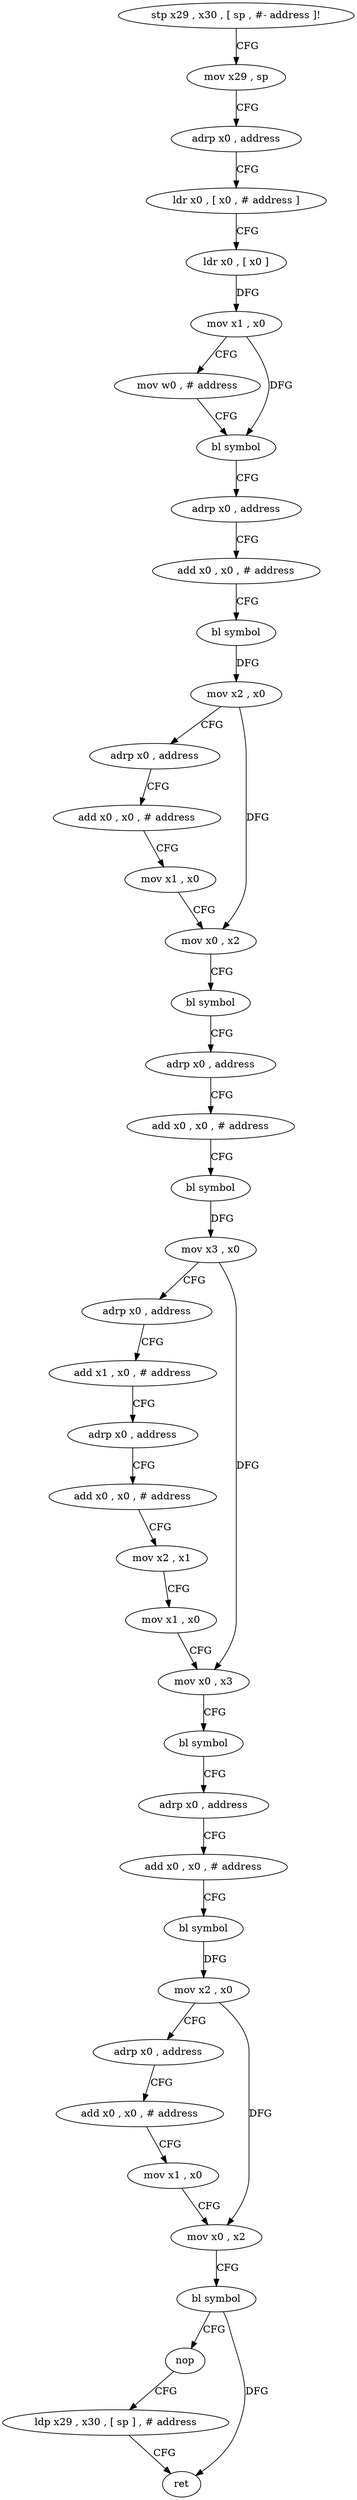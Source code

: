digraph "func" {
"403352" [label = "stp x29 , x30 , [ sp , #- address ]!" ]
"403356" [label = "mov x29 , sp" ]
"403360" [label = "adrp x0 , address" ]
"403364" [label = "ldr x0 , [ x0 , # address ]" ]
"403368" [label = "ldr x0 , [ x0 ]" ]
"403372" [label = "mov x1 , x0" ]
"403376" [label = "mov w0 , # address" ]
"403380" [label = "bl symbol" ]
"403384" [label = "adrp x0 , address" ]
"403388" [label = "add x0 , x0 , # address" ]
"403392" [label = "bl symbol" ]
"403396" [label = "mov x2 , x0" ]
"403400" [label = "adrp x0 , address" ]
"403404" [label = "add x0 , x0 , # address" ]
"403408" [label = "mov x1 , x0" ]
"403412" [label = "mov x0 , x2" ]
"403416" [label = "bl symbol" ]
"403420" [label = "adrp x0 , address" ]
"403424" [label = "add x0 , x0 , # address" ]
"403428" [label = "bl symbol" ]
"403432" [label = "mov x3 , x0" ]
"403436" [label = "adrp x0 , address" ]
"403440" [label = "add x1 , x0 , # address" ]
"403444" [label = "adrp x0 , address" ]
"403448" [label = "add x0 , x0 , # address" ]
"403452" [label = "mov x2 , x1" ]
"403456" [label = "mov x1 , x0" ]
"403460" [label = "mov x0 , x3" ]
"403464" [label = "bl symbol" ]
"403468" [label = "adrp x0 , address" ]
"403472" [label = "add x0 , x0 , # address" ]
"403476" [label = "bl symbol" ]
"403480" [label = "mov x2 , x0" ]
"403484" [label = "adrp x0 , address" ]
"403488" [label = "add x0 , x0 , # address" ]
"403492" [label = "mov x1 , x0" ]
"403496" [label = "mov x0 , x2" ]
"403500" [label = "bl symbol" ]
"403504" [label = "nop" ]
"403508" [label = "ldp x29 , x30 , [ sp ] , # address" ]
"403512" [label = "ret" ]
"403352" -> "403356" [ label = "CFG" ]
"403356" -> "403360" [ label = "CFG" ]
"403360" -> "403364" [ label = "CFG" ]
"403364" -> "403368" [ label = "CFG" ]
"403368" -> "403372" [ label = "DFG" ]
"403372" -> "403376" [ label = "CFG" ]
"403372" -> "403380" [ label = "DFG" ]
"403376" -> "403380" [ label = "CFG" ]
"403380" -> "403384" [ label = "CFG" ]
"403384" -> "403388" [ label = "CFG" ]
"403388" -> "403392" [ label = "CFG" ]
"403392" -> "403396" [ label = "DFG" ]
"403396" -> "403400" [ label = "CFG" ]
"403396" -> "403412" [ label = "DFG" ]
"403400" -> "403404" [ label = "CFG" ]
"403404" -> "403408" [ label = "CFG" ]
"403408" -> "403412" [ label = "CFG" ]
"403412" -> "403416" [ label = "CFG" ]
"403416" -> "403420" [ label = "CFG" ]
"403420" -> "403424" [ label = "CFG" ]
"403424" -> "403428" [ label = "CFG" ]
"403428" -> "403432" [ label = "DFG" ]
"403432" -> "403436" [ label = "CFG" ]
"403432" -> "403460" [ label = "DFG" ]
"403436" -> "403440" [ label = "CFG" ]
"403440" -> "403444" [ label = "CFG" ]
"403444" -> "403448" [ label = "CFG" ]
"403448" -> "403452" [ label = "CFG" ]
"403452" -> "403456" [ label = "CFG" ]
"403456" -> "403460" [ label = "CFG" ]
"403460" -> "403464" [ label = "CFG" ]
"403464" -> "403468" [ label = "CFG" ]
"403468" -> "403472" [ label = "CFG" ]
"403472" -> "403476" [ label = "CFG" ]
"403476" -> "403480" [ label = "DFG" ]
"403480" -> "403484" [ label = "CFG" ]
"403480" -> "403496" [ label = "DFG" ]
"403484" -> "403488" [ label = "CFG" ]
"403488" -> "403492" [ label = "CFG" ]
"403492" -> "403496" [ label = "CFG" ]
"403496" -> "403500" [ label = "CFG" ]
"403500" -> "403504" [ label = "CFG" ]
"403500" -> "403512" [ label = "DFG" ]
"403504" -> "403508" [ label = "CFG" ]
"403508" -> "403512" [ label = "CFG" ]
}
